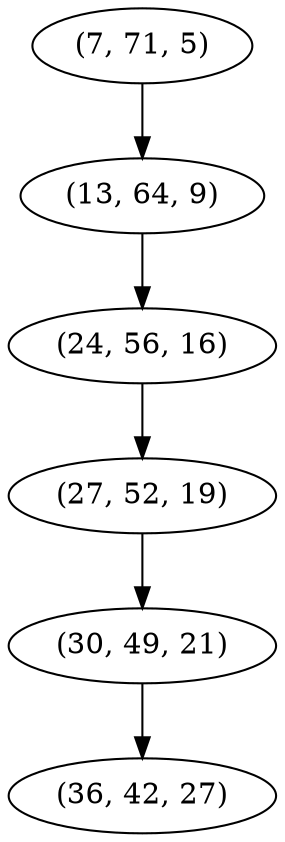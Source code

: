 digraph tree {
    "(7, 71, 5)";
    "(13, 64, 9)";
    "(24, 56, 16)";
    "(27, 52, 19)";
    "(30, 49, 21)";
    "(36, 42, 27)";
    "(7, 71, 5)" -> "(13, 64, 9)";
    "(13, 64, 9)" -> "(24, 56, 16)";
    "(24, 56, 16)" -> "(27, 52, 19)";
    "(27, 52, 19)" -> "(30, 49, 21)";
    "(30, 49, 21)" -> "(36, 42, 27)";
}
